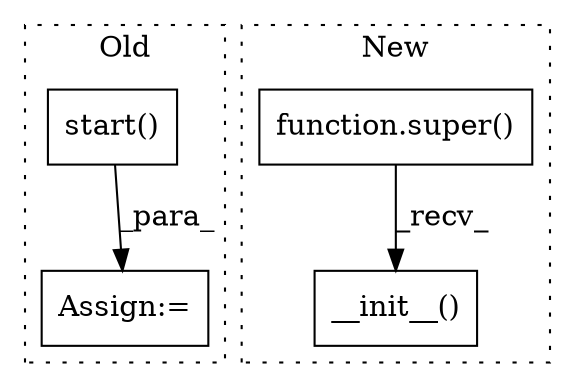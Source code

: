 digraph G {
subgraph cluster0 {
1 [label="start()" a="75" s="1657" l="27" shape="box"];
4 [label="Assign:=" a="68" s="1654" l="3" shape="box"];
label = "Old";
style="dotted";
}
subgraph cluster1 {
2 [label="function.super()" a="75" s="1644" l="7" shape="box"];
3 [label="__init__()" a="75" s="1644" l="18" shape="box"];
label = "New";
style="dotted";
}
1 -> 4 [label="_para_"];
2 -> 3 [label="_recv_"];
}
